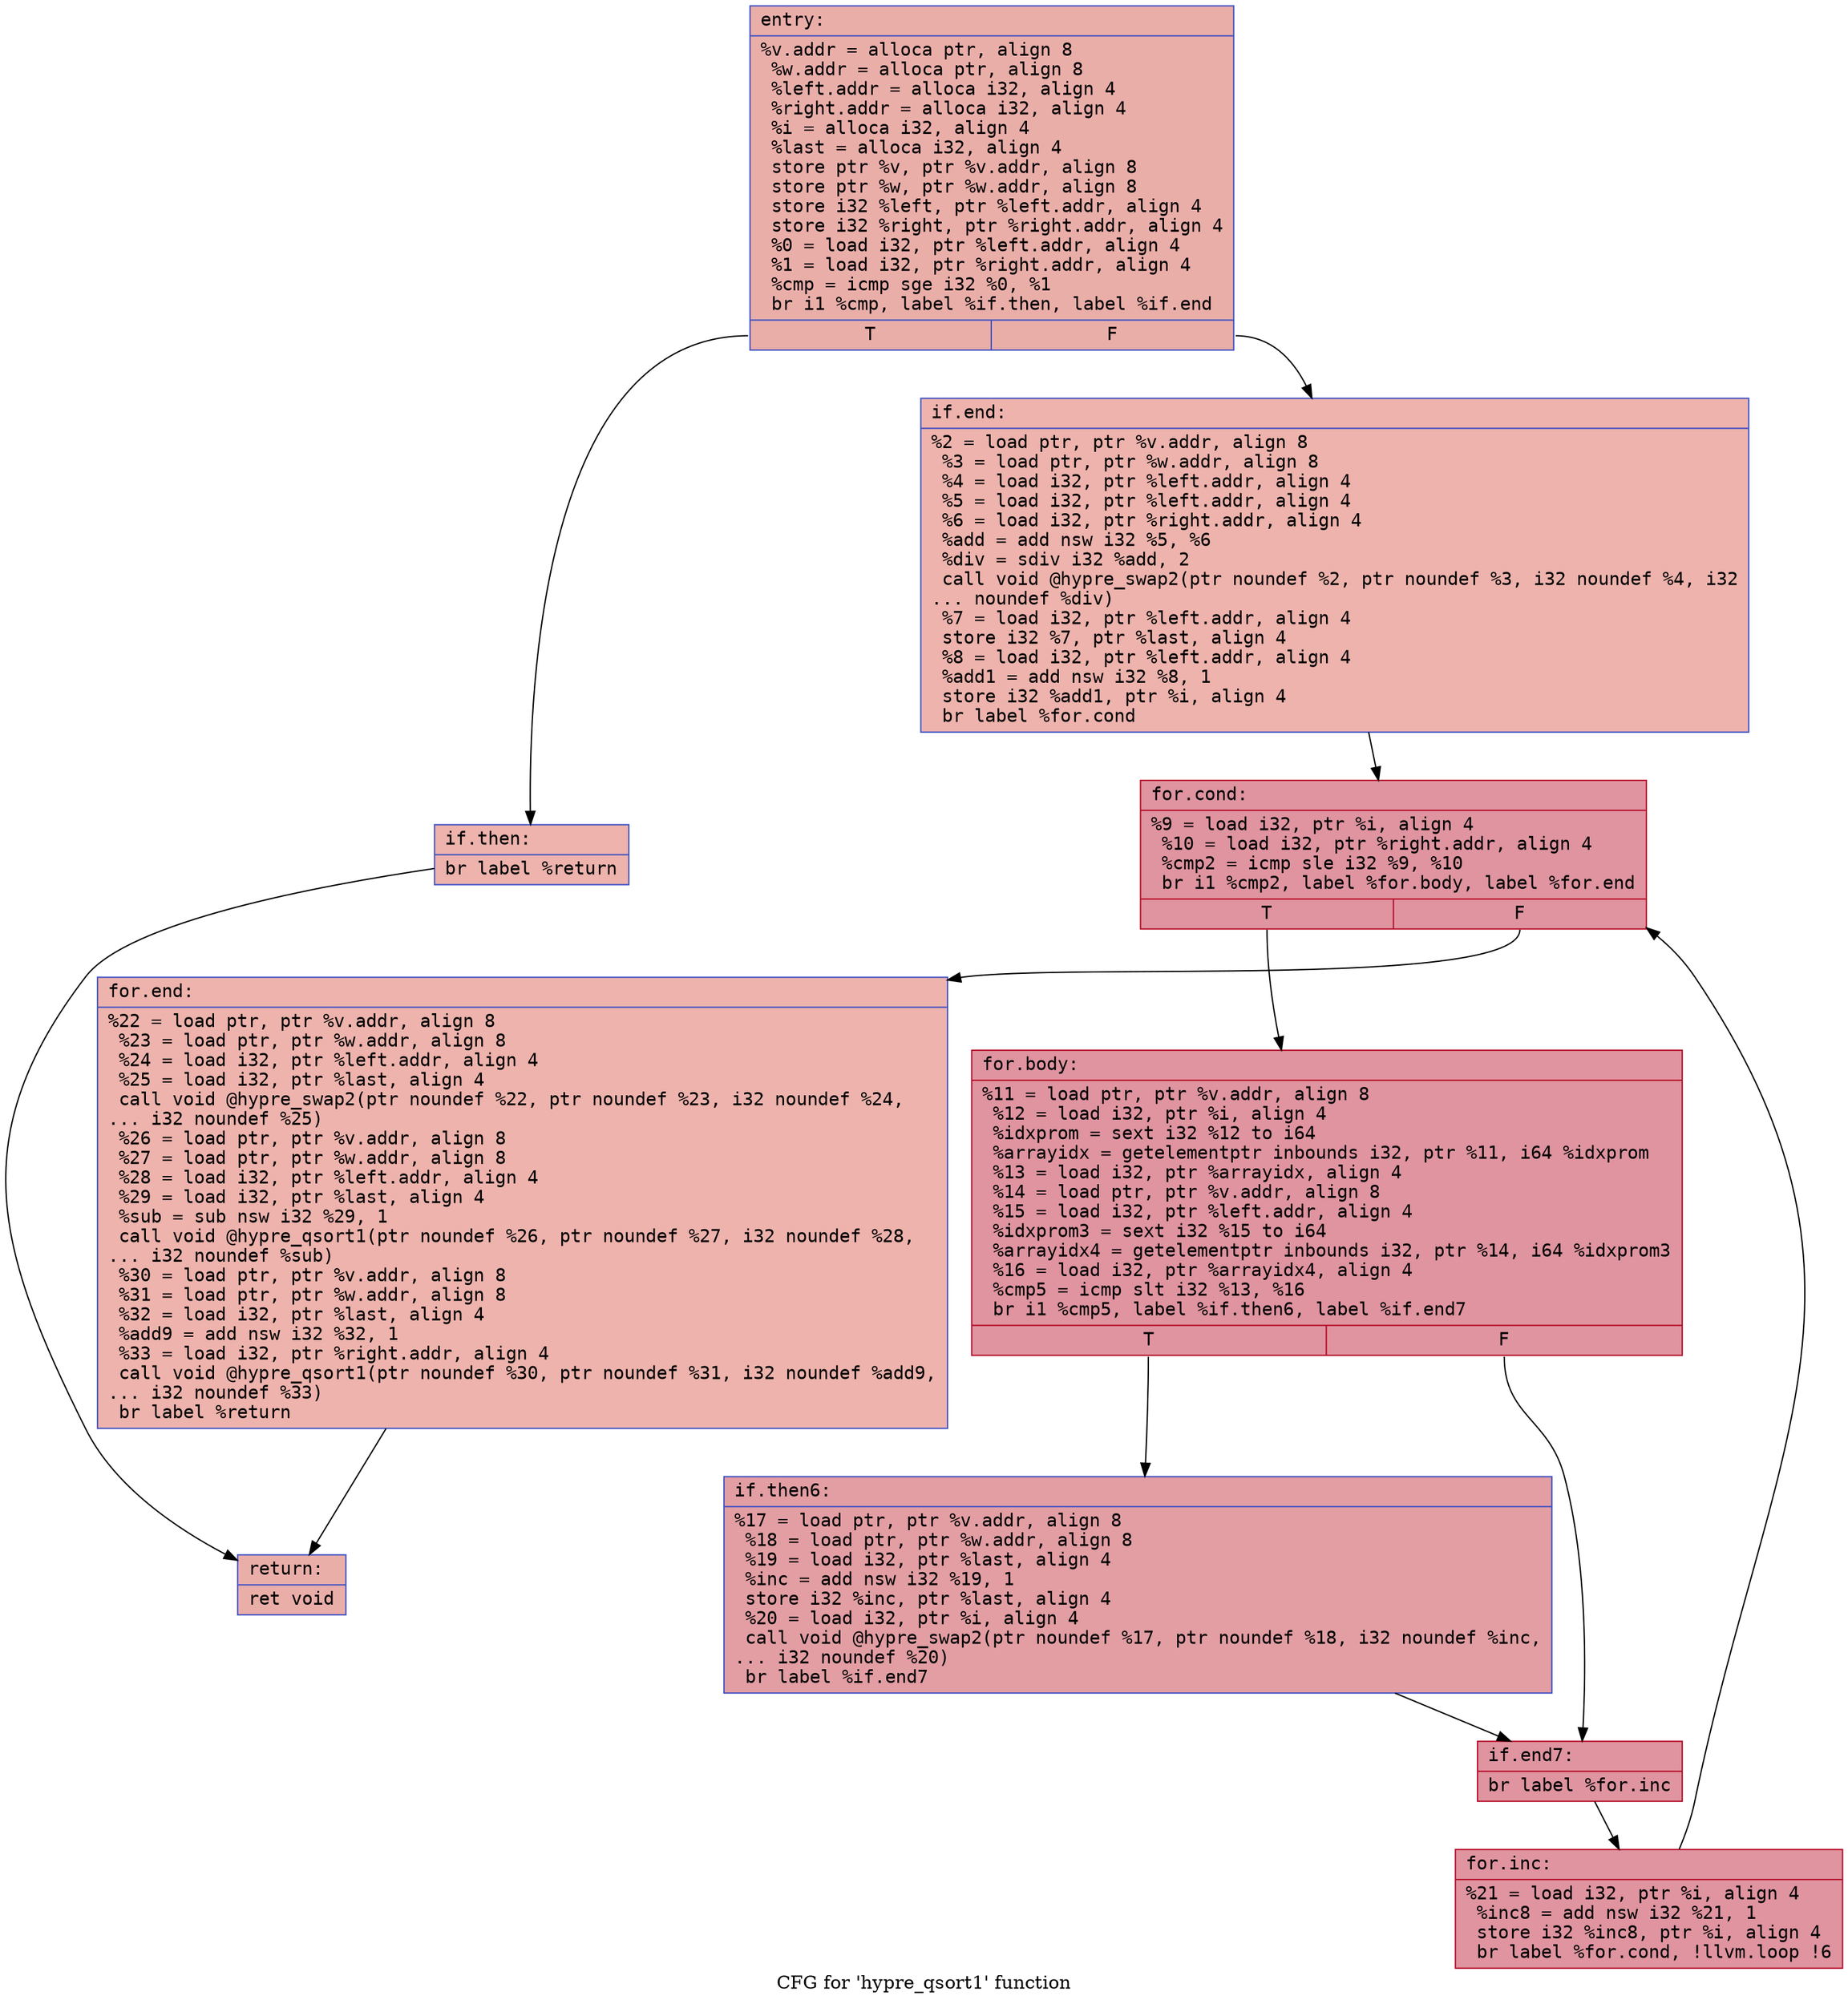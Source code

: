 digraph "CFG for 'hypre_qsort1' function" {
	label="CFG for 'hypre_qsort1' function";

	Node0x55570aaeee00 [shape=record,color="#3d50c3ff", style=filled, fillcolor="#d0473d70" fontname="Courier",label="{entry:\l|  %v.addr = alloca ptr, align 8\l  %w.addr = alloca ptr, align 8\l  %left.addr = alloca i32, align 4\l  %right.addr = alloca i32, align 4\l  %i = alloca i32, align 4\l  %last = alloca i32, align 4\l  store ptr %v, ptr %v.addr, align 8\l  store ptr %w, ptr %w.addr, align 8\l  store i32 %left, ptr %left.addr, align 4\l  store i32 %right, ptr %right.addr, align 4\l  %0 = load i32, ptr %left.addr, align 4\l  %1 = load i32, ptr %right.addr, align 4\l  %cmp = icmp sge i32 %0, %1\l  br i1 %cmp, label %if.then, label %if.end\l|{<s0>T|<s1>F}}"];
	Node0x55570aaeee00:s0 -> Node0x55570aaef630[tooltip="entry -> if.then\nProbability 50.00%" ];
	Node0x55570aaeee00:s1 -> Node0x55570aaef840[tooltip="entry -> if.end\nProbability 50.00%" ];
	Node0x55570aaef630 [shape=record,color="#3d50c3ff", style=filled, fillcolor="#d6524470" fontname="Courier",label="{if.then:\l|  br label %return\l}"];
	Node0x55570aaef630 -> Node0x55570aaef960[tooltip="if.then -> return\nProbability 100.00%" ];
	Node0x55570aaef840 [shape=record,color="#3d50c3ff", style=filled, fillcolor="#d6524470" fontname="Courier",label="{if.end:\l|  %2 = load ptr, ptr %v.addr, align 8\l  %3 = load ptr, ptr %w.addr, align 8\l  %4 = load i32, ptr %left.addr, align 4\l  %5 = load i32, ptr %left.addr, align 4\l  %6 = load i32, ptr %right.addr, align 4\l  %add = add nsw i32 %5, %6\l  %div = sdiv i32 %add, 2\l  call void @hypre_swap2(ptr noundef %2, ptr noundef %3, i32 noundef %4, i32\l... noundef %div)\l  %7 = load i32, ptr %left.addr, align 4\l  store i32 %7, ptr %last, align 4\l  %8 = load i32, ptr %left.addr, align 4\l  %add1 = add nsw i32 %8, 1\l  store i32 %add1, ptr %i, align 4\l  br label %for.cond\l}"];
	Node0x55570aaef840 -> Node0x55570aaf02b0[tooltip="if.end -> for.cond\nProbability 100.00%" ];
	Node0x55570aaf02b0 [shape=record,color="#b70d28ff", style=filled, fillcolor="#b70d2870" fontname="Courier",label="{for.cond:\l|  %9 = load i32, ptr %i, align 4\l  %10 = load i32, ptr %right.addr, align 4\l  %cmp2 = icmp sle i32 %9, %10\l  br i1 %cmp2, label %for.body, label %for.end\l|{<s0>T|<s1>F}}"];
	Node0x55570aaf02b0:s0 -> Node0x55570aaf0500[tooltip="for.cond -> for.body\nProbability 96.88%" ];
	Node0x55570aaf02b0:s1 -> Node0x55570aaf0580[tooltip="for.cond -> for.end\nProbability 3.12%" ];
	Node0x55570aaf0500 [shape=record,color="#b70d28ff", style=filled, fillcolor="#b70d2870" fontname="Courier",label="{for.body:\l|  %11 = load ptr, ptr %v.addr, align 8\l  %12 = load i32, ptr %i, align 4\l  %idxprom = sext i32 %12 to i64\l  %arrayidx = getelementptr inbounds i32, ptr %11, i64 %idxprom\l  %13 = load i32, ptr %arrayidx, align 4\l  %14 = load ptr, ptr %v.addr, align 8\l  %15 = load i32, ptr %left.addr, align 4\l  %idxprom3 = sext i32 %15 to i64\l  %arrayidx4 = getelementptr inbounds i32, ptr %14, i64 %idxprom3\l  %16 = load i32, ptr %arrayidx4, align 4\l  %cmp5 = icmp slt i32 %13, %16\l  br i1 %cmp5, label %if.then6, label %if.end7\l|{<s0>T|<s1>F}}"];
	Node0x55570aaf0500:s0 -> Node0x55570aaf0ed0[tooltip="for.body -> if.then6\nProbability 50.00%" ];
	Node0x55570aaf0500:s1 -> Node0x55570aaf0f20[tooltip="for.body -> if.end7\nProbability 50.00%" ];
	Node0x55570aaf0ed0 [shape=record,color="#3d50c3ff", style=filled, fillcolor="#be242e70" fontname="Courier",label="{if.then6:\l|  %17 = load ptr, ptr %v.addr, align 8\l  %18 = load ptr, ptr %w.addr, align 8\l  %19 = load i32, ptr %last, align 4\l  %inc = add nsw i32 %19, 1\l  store i32 %inc, ptr %last, align 4\l  %20 = load i32, ptr %i, align 4\l  call void @hypre_swap2(ptr noundef %17, ptr noundef %18, i32 noundef %inc,\l... i32 noundef %20)\l  br label %if.end7\l}"];
	Node0x55570aaf0ed0 -> Node0x55570aaf0f20[tooltip="if.then6 -> if.end7\nProbability 100.00%" ];
	Node0x55570aaf0f20 [shape=record,color="#b70d28ff", style=filled, fillcolor="#b70d2870" fontname="Courier",label="{if.end7:\l|  br label %for.inc\l}"];
	Node0x55570aaf0f20 -> Node0x55570aaf15c0[tooltip="if.end7 -> for.inc\nProbability 100.00%" ];
	Node0x55570aaf15c0 [shape=record,color="#b70d28ff", style=filled, fillcolor="#b70d2870" fontname="Courier",label="{for.inc:\l|  %21 = load i32, ptr %i, align 4\l  %inc8 = add nsw i32 %21, 1\l  store i32 %inc8, ptr %i, align 4\l  br label %for.cond, !llvm.loop !6\l}"];
	Node0x55570aaf15c0 -> Node0x55570aaf02b0[tooltip="for.inc -> for.cond\nProbability 100.00%" ];
	Node0x55570aaf0580 [shape=record,color="#3d50c3ff", style=filled, fillcolor="#d6524470" fontname="Courier",label="{for.end:\l|  %22 = load ptr, ptr %v.addr, align 8\l  %23 = load ptr, ptr %w.addr, align 8\l  %24 = load i32, ptr %left.addr, align 4\l  %25 = load i32, ptr %last, align 4\l  call void @hypre_swap2(ptr noundef %22, ptr noundef %23, i32 noundef %24,\l... i32 noundef %25)\l  %26 = load ptr, ptr %v.addr, align 8\l  %27 = load ptr, ptr %w.addr, align 8\l  %28 = load i32, ptr %left.addr, align 4\l  %29 = load i32, ptr %last, align 4\l  %sub = sub nsw i32 %29, 1\l  call void @hypre_qsort1(ptr noundef %26, ptr noundef %27, i32 noundef %28,\l... i32 noundef %sub)\l  %30 = load ptr, ptr %v.addr, align 8\l  %31 = load ptr, ptr %w.addr, align 8\l  %32 = load i32, ptr %last, align 4\l  %add9 = add nsw i32 %32, 1\l  %33 = load i32, ptr %right.addr, align 4\l  call void @hypre_qsort1(ptr noundef %30, ptr noundef %31, i32 noundef %add9,\l... i32 noundef %33)\l  br label %return\l}"];
	Node0x55570aaf0580 -> Node0x55570aaef960[tooltip="for.end -> return\nProbability 100.00%" ];
	Node0x55570aaef960 [shape=record,color="#3d50c3ff", style=filled, fillcolor="#d0473d70" fontname="Courier",label="{return:\l|  ret void\l}"];
}
